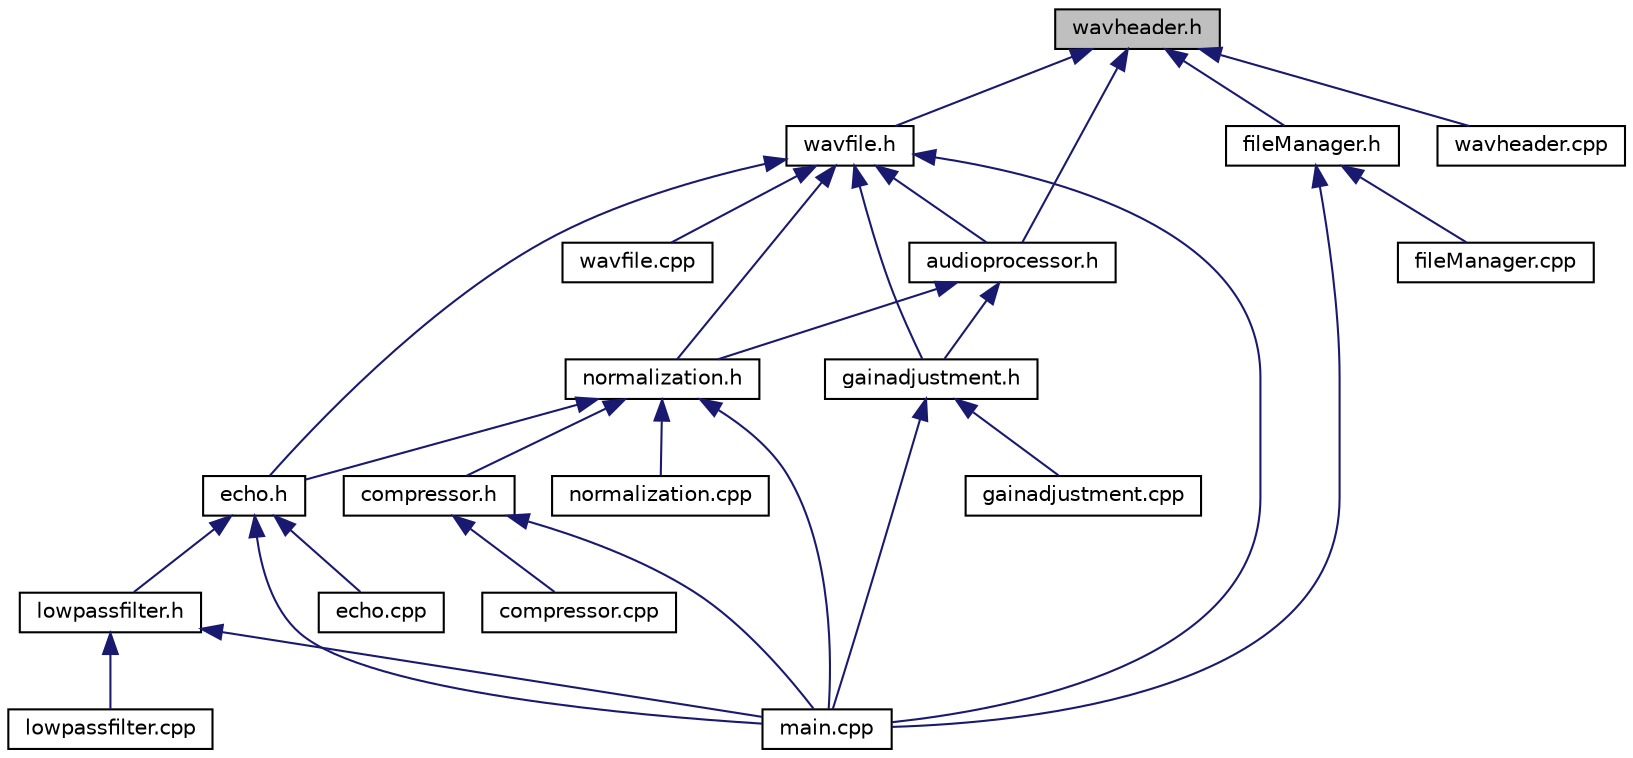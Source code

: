 digraph "wavheader.h"
{
 // LATEX_PDF_SIZE
  edge [fontname="Helvetica",fontsize="10",labelfontname="Helvetica",labelfontsize="10"];
  node [fontname="Helvetica",fontsize="10",shape=record];
  Node1 [label="wavheader.h",height=0.2,width=0.4,color="black", fillcolor="grey75", style="filled", fontcolor="black",tooltip=" "];
  Node1 -> Node2 [dir="back",color="midnightblue",fontsize="10",style="solid"];
  Node2 [label="audioprocessor.h",height=0.2,width=0.4,color="black", fillcolor="white", style="filled",URL="$dd/d5a/audioprocessor_8h.html",tooltip=" "];
  Node2 -> Node3 [dir="back",color="midnightblue",fontsize="10",style="solid"];
  Node3 [label="normalization.h",height=0.2,width=0.4,color="black", fillcolor="white", style="filled",URL="$da/dd7/normalization_8h.html",tooltip=" "];
  Node3 -> Node4 [dir="back",color="midnightblue",fontsize="10",style="solid"];
  Node4 [label="compressor.h",height=0.2,width=0.4,color="black", fillcolor="white", style="filled",URL="$d5/d14/compressor_8h.html",tooltip=" "];
  Node4 -> Node5 [dir="back",color="midnightblue",fontsize="10",style="solid"];
  Node5 [label="compressor.cpp",height=0.2,width=0.4,color="black", fillcolor="white", style="filled",URL="$d7/d04/compressor_8cpp.html",tooltip=" "];
  Node4 -> Node6 [dir="back",color="midnightblue",fontsize="10",style="solid"];
  Node6 [label="main.cpp",height=0.2,width=0.4,color="black", fillcolor="white", style="filled",URL="$df/d0a/main_8cpp.html",tooltip=" "];
  Node3 -> Node7 [dir="back",color="midnightblue",fontsize="10",style="solid"];
  Node7 [label="echo.h",height=0.2,width=0.4,color="black", fillcolor="white", style="filled",URL="$d3/d25/echo_8h.html",tooltip=" "];
  Node7 -> Node8 [dir="back",color="midnightblue",fontsize="10",style="solid"];
  Node8 [label="echo.cpp",height=0.2,width=0.4,color="black", fillcolor="white", style="filled",URL="$df/dea/echo_8cpp.html",tooltip=" "];
  Node7 -> Node9 [dir="back",color="midnightblue",fontsize="10",style="solid"];
  Node9 [label="lowpassfilter.h",height=0.2,width=0.4,color="black", fillcolor="white", style="filled",URL="$d9/d17/lowpassfilter_8h.html",tooltip=" "];
  Node9 -> Node10 [dir="back",color="midnightblue",fontsize="10",style="solid"];
  Node10 [label="lowpassfilter.cpp",height=0.2,width=0.4,color="black", fillcolor="white", style="filled",URL="$d2/d83/lowpassfilter_8cpp.html",tooltip=" "];
  Node9 -> Node6 [dir="back",color="midnightblue",fontsize="10",style="solid"];
  Node7 -> Node6 [dir="back",color="midnightblue",fontsize="10",style="solid"];
  Node3 -> Node6 [dir="back",color="midnightblue",fontsize="10",style="solid"];
  Node3 -> Node11 [dir="back",color="midnightblue",fontsize="10",style="solid"];
  Node11 [label="normalization.cpp",height=0.2,width=0.4,color="black", fillcolor="white", style="filled",URL="$d1/d9e/normalization_8cpp.html",tooltip=" "];
  Node2 -> Node12 [dir="back",color="midnightblue",fontsize="10",style="solid"];
  Node12 [label="gainadjustment.h",height=0.2,width=0.4,color="black", fillcolor="white", style="filled",URL="$d6/dc2/gainadjustment_8h.html",tooltip=" "];
  Node12 -> Node13 [dir="back",color="midnightblue",fontsize="10",style="solid"];
  Node13 [label="gainadjustment.cpp",height=0.2,width=0.4,color="black", fillcolor="white", style="filled",URL="$dd/dfb/gainadjustment_8cpp.html",tooltip=" "];
  Node12 -> Node6 [dir="back",color="midnightblue",fontsize="10",style="solid"];
  Node1 -> Node14 [dir="back",color="midnightblue",fontsize="10",style="solid"];
  Node14 [label="wavfile.h",height=0.2,width=0.4,color="black", fillcolor="white", style="filled",URL="$db/db8/wavfile_8h.html",tooltip=" "];
  Node14 -> Node2 [dir="back",color="midnightblue",fontsize="10",style="solid"];
  Node14 -> Node3 [dir="back",color="midnightblue",fontsize="10",style="solid"];
  Node14 -> Node7 [dir="back",color="midnightblue",fontsize="10",style="solid"];
  Node14 -> Node12 [dir="back",color="midnightblue",fontsize="10",style="solid"];
  Node14 -> Node6 [dir="back",color="midnightblue",fontsize="10",style="solid"];
  Node14 -> Node15 [dir="back",color="midnightblue",fontsize="10",style="solid"];
  Node15 [label="wavfile.cpp",height=0.2,width=0.4,color="black", fillcolor="white", style="filled",URL="$d4/d48/wavfile_8cpp.html",tooltip=" "];
  Node1 -> Node16 [dir="back",color="midnightblue",fontsize="10",style="solid"];
  Node16 [label="fileManager.h",height=0.2,width=0.4,color="black", fillcolor="white", style="filled",URL="$dc/d34/fileManager_8h.html",tooltip=" "];
  Node16 -> Node17 [dir="back",color="midnightblue",fontsize="10",style="solid"];
  Node17 [label="fileManager.cpp",height=0.2,width=0.4,color="black", fillcolor="white", style="filled",URL="$de/d3f/fileManager_8cpp.html",tooltip=" "];
  Node16 -> Node6 [dir="back",color="midnightblue",fontsize="10",style="solid"];
  Node1 -> Node18 [dir="back",color="midnightblue",fontsize="10",style="solid"];
  Node18 [label="wavheader.cpp",height=0.2,width=0.4,color="black", fillcolor="white", style="filled",URL="$d5/dd4/wavheader_8cpp.html",tooltip=" "];
}
